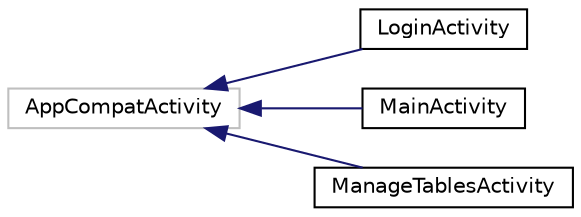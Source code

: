 digraph "Graphical Class Hierarchy"
{
 // LATEX_PDF_SIZE
  edge [fontname="Helvetica",fontsize="10",labelfontname="Helvetica",labelfontsize="10"];
  node [fontname="Helvetica",fontsize="10",shape=record];
  rankdir="LR";
  Node58 [label="AppCompatActivity",height=0.2,width=0.4,color="grey75", fillcolor="white", style="filled",tooltip=" "];
  Node58 -> Node0 [dir="back",color="midnightblue",fontsize="10",style="solid",fontname="Helvetica"];
  Node0 [label="LoginActivity",height=0.2,width=0.4,color="black", fillcolor="white", style="filled",URL="$classcom_1_1example_1_1lmrs_1_1view_1_1LoginActivity.html",tooltip="Login Activity Class."];
  Node58 -> Node60 [dir="back",color="midnightblue",fontsize="10",style="solid",fontname="Helvetica"];
  Node60 [label="MainActivity",height=0.2,width=0.4,color="black", fillcolor="white", style="filled",URL="$classcom_1_1example_1_1lmrs_1_1view_1_1MainActivity.html",tooltip="Main Activity Class."];
  Node58 -> Node61 [dir="back",color="midnightblue",fontsize="10",style="solid",fontname="Helvetica"];
  Node61 [label="ManageTablesActivity",height=0.2,width=0.4,color="black", fillcolor="white", style="filled",URL="$classcom_1_1example_1_1lmrs_1_1view_1_1ManageTablesActivity.html",tooltip="Manage Tables Activity Class."];
}
